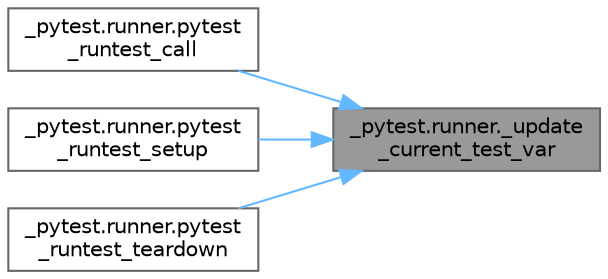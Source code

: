 digraph "_pytest.runner._update_current_test_var"
{
 // LATEX_PDF_SIZE
  bgcolor="transparent";
  edge [fontname=Helvetica,fontsize=10,labelfontname=Helvetica,labelfontsize=10];
  node [fontname=Helvetica,fontsize=10,shape=box,height=0.2,width=0.4];
  rankdir="RL";
  Node1 [id="Node000001",label="_pytest.runner._update\l_current_test_var",height=0.2,width=0.4,color="gray40", fillcolor="grey60", style="filled", fontcolor="black",tooltip=" "];
  Node1 -> Node2 [id="edge1_Node000001_Node000002",dir="back",color="steelblue1",style="solid",tooltip=" "];
  Node2 [id="Node000002",label="_pytest.runner.pytest\l_runtest_call",height=0.2,width=0.4,color="grey40", fillcolor="white", style="filled",URL="$namespace__pytest_1_1runner.html#af2ee6dba46bf69744d1936255609302f",tooltip=" "];
  Node1 -> Node3 [id="edge2_Node000001_Node000003",dir="back",color="steelblue1",style="solid",tooltip=" "];
  Node3 [id="Node000003",label="_pytest.runner.pytest\l_runtest_setup",height=0.2,width=0.4,color="grey40", fillcolor="white", style="filled",URL="$namespace__pytest_1_1runner.html#a3a3e29d1b7e3bfe709ce68314cffe225",tooltip=" "];
  Node1 -> Node4 [id="edge3_Node000001_Node000004",dir="back",color="steelblue1",style="solid",tooltip=" "];
  Node4 [id="Node000004",label="_pytest.runner.pytest\l_runtest_teardown",height=0.2,width=0.4,color="grey40", fillcolor="white", style="filled",URL="$namespace__pytest_1_1runner.html#a64f5c94be30143b87b6cab444fb0e911",tooltip=" "];
}
